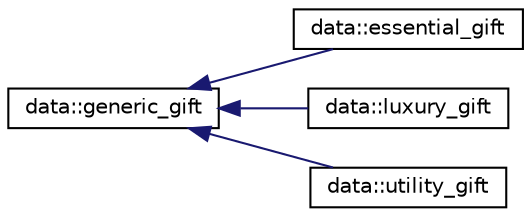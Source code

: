 digraph "Graphical Class Hierarchy"
{
  edge [fontname="Helvetica",fontsize="10",labelfontname="Helvetica",labelfontsize="10"];
  node [fontname="Helvetica",fontsize="10",shape=record];
  rankdir="LR";
  Node0 [label="data::generic_gift",height=0.2,width=0.4,color="black", fillcolor="white", style="filled",URL="$classdata_1_1generic__gift.html",tooltip="Generic gift class. "];
  Node0 -> Node1 [dir="back",color="midnightblue",fontsize="10",style="solid",fontname="Helvetica"];
  Node1 [label="data::essential_gift",height=0.2,width=0.4,color="black", fillcolor="white", style="filled",URL="$classdata_1_1essential__gift.html",tooltip="Essential gift class. "];
  Node0 -> Node2 [dir="back",color="midnightblue",fontsize="10",style="solid",fontname="Helvetica"];
  Node2 [label="data::luxury_gift",height=0.2,width=0.4,color="black", fillcolor="white", style="filled",URL="$classdata_1_1luxury__gift.html",tooltip="Luxury gift class. "];
  Node0 -> Node3 [dir="back",color="midnightblue",fontsize="10",style="solid",fontname="Helvetica"];
  Node3 [label="data::utility_gift",height=0.2,width=0.4,color="black", fillcolor="white", style="filled",URL="$classdata_1_1utility__gift.html",tooltip="Utility gift class. "];
}
